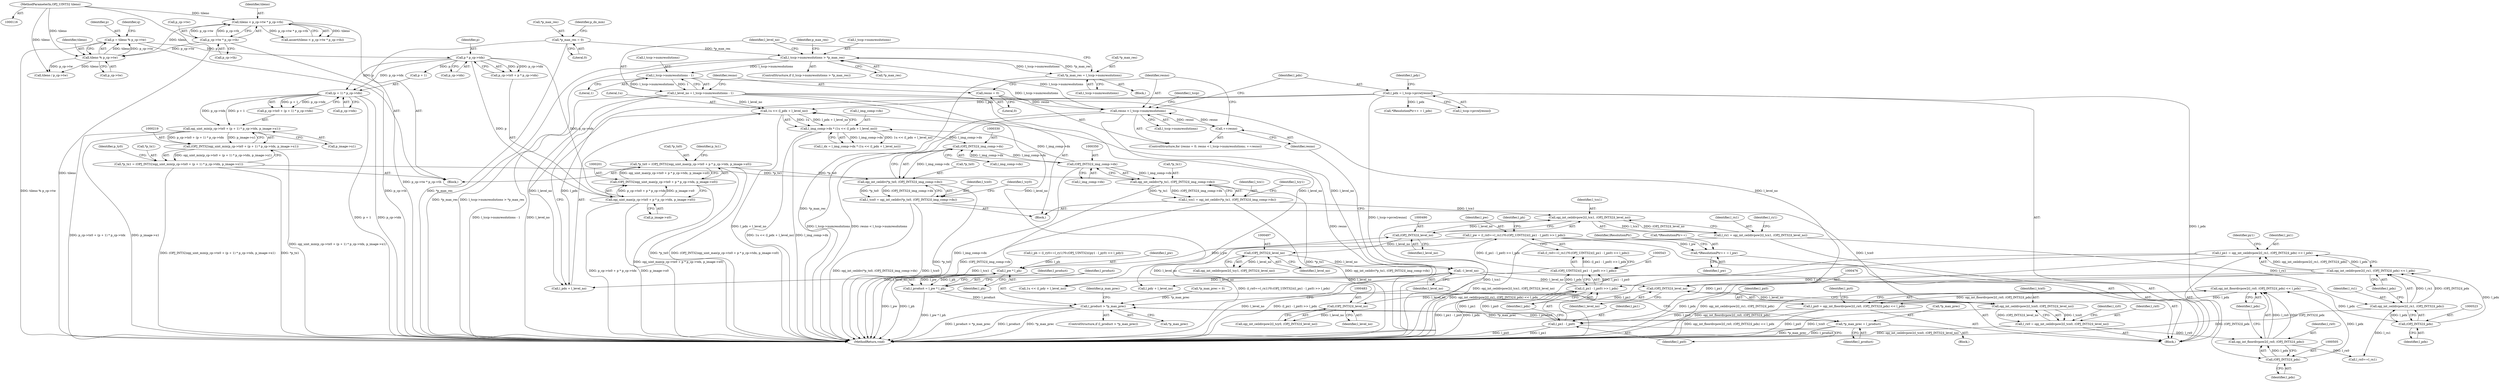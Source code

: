 digraph "0_openjpeg_5d00b719f4b93b1445e6fb4c766b9a9883c57949@integer" {
"1000535" [label="(Call,l_pw = (l_rx0==l_rx1)?0:(OPJ_UINT32)((l_px1 - l_px0) >> l_pdx))"];
"1000542" [label="(Call,(OPJ_UINT32)((l_px1 - l_px0) >> l_pdx))"];
"1000544" [label="(Call,(l_px1 - l_px0) >> l_pdx)"];
"1000545" [label="(Call,l_px1 - l_px0)"];
"1000517" [label="(Call,l_px1 = opj_int_ceildivpow2(l_rx1, (OPJ_INT32)l_pdx) << l_pdx)"];
"1000519" [label="(Call,opj_int_ceildivpow2(l_rx1, (OPJ_INT32)l_pdx) << l_pdx)"];
"1000520" [label="(Call,opj_int_ceildivpow2(l_rx1, (OPJ_INT32)l_pdx))"];
"1000485" [label="(Call,l_rx1 = opj_int_ceildivpow2(l_tcx1, (OPJ_INT32)l_level_no))"];
"1000487" [label="(Call,opj_int_ceildivpow2(l_tcx1, (OPJ_INT32)l_level_no))"];
"1000344" [label="(Call,l_tcx1 = opj_int_ceildiv(*p_tx1, (OPJ_INT32)l_img_comp->dx))"];
"1000346" [label="(Call,opj_int_ceildiv(*p_tx1, (OPJ_INT32)l_img_comp->dx))"];
"1000215" [label="(Call,*p_tx1 = (OPJ_INT32)opj_uint_min(p_cp->tx0 + (p + 1) * p_cp->tdx, p_image->x1))"];
"1000218" [label="(Call,(OPJ_INT32)opj_uint_min(p_cp->tx0 + (p + 1) * p_cp->tdx, p_image->x1))"];
"1000220" [label="(Call,opj_uint_min(p_cp->tx0 + (p + 1) * p_cp->tdx, p_image->x1))"];
"1000225" [label="(Call,(p + 1) * p_cp->tdx)"];
"1000207" [label="(Call,p * p_cp->tdx)"];
"1000183" [label="(Call,p = tileno % p_cp->tw)"];
"1000185" [label="(Call,tileno % p_cp->tw)"];
"1000156" [label="(Call,tileno < p_cp->tw * p_cp->th)"];
"1000119" [label="(MethodParameterIn,OPJ_UINT32 tileno)"];
"1000158" [label="(Call,p_cp->tw * p_cp->th)"];
"1000349" [label="(Call,(OPJ_INT32)l_img_comp->dx)"];
"1000329" [label="(Call,(OPJ_INT32)l_img_comp->dx)"];
"1000425" [label="(Call,l_img_comp->dx * (1u << (l_pdx + l_level_no)))"];
"1000429" [label="(Call,1u << (l_pdx + l_level_no))"];
"1000399" [label="(Call,l_pdx = l_tccp->prcw[resno])"];
"1000588" [label="(Call,--l_level_no)"];
"1000496" [label="(Call,(OPJ_INT32)l_level_no)"];
"1000489" [label="(Call,(OPJ_INT32)l_level_no)"];
"1000482" [label="(Call,(OPJ_INT32)l_level_no)"];
"1000475" [label="(Call,(OPJ_INT32)l_level_no)"];
"1000378" [label="(Call,l_level_no = l_tccp->numresolutions - 1)"];
"1000380" [label="(Call,l_tccp->numresolutions - 1)"];
"1000365" [label="(Call,l_tccp->numresolutions > *p_max_res)"];
"1000389" [label="(Call,resno < l_tccp->numresolutions)"];
"1000386" [label="(Call,resno = 0)"];
"1000394" [label="(Call,++resno)"];
"1000372" [label="(Call,*p_max_res = l_tccp->numresolutions)"];
"1000277" [label="(Call,*p_max_res = 0)"];
"1000522" [label="(Call,(OPJ_INT32)l_pdx)"];
"1000501" [label="(Call,opj_int_floordivpow2(l_rx0, (OPJ_INT32)l_pdx) << l_pdx)"];
"1000502" [label="(Call,opj_int_floordivpow2(l_rx0, (OPJ_INT32)l_pdx))"];
"1000471" [label="(Call,l_rx0 = opj_int_ceildivpow2(l_tcx0, (OPJ_INT32)l_level_no))"];
"1000473" [label="(Call,opj_int_ceildivpow2(l_tcx0, (OPJ_INT32)l_level_no))"];
"1000324" [label="(Call,l_tcx0 = opj_int_ceildiv(*p_tx0, (OPJ_INT32)l_img_comp->dx))"];
"1000326" [label="(Call,opj_int_ceildiv(*p_tx0, (OPJ_INT32)l_img_comp->dx))"];
"1000197" [label="(Call,*p_tx0 = (OPJ_INT32)opj_uint_max(p_cp->tx0 + p * p_cp->tdx, p_image->x0))"];
"1000200" [label="(Call,(OPJ_INT32)opj_uint_max(p_cp->tx0 + p * p_cp->tdx, p_image->x0))"];
"1000202" [label="(Call,opj_uint_max(p_cp->tx0 + p * p_cp->tdx, p_image->x0))"];
"1000504" [label="(Call,(OPJ_INT32)l_pdx)"];
"1000499" [label="(Call,l_px0 = opj_int_floordivpow2(l_rx0, (OPJ_INT32)l_pdx) << l_pdx)"];
"1000563" [label="(Call,*lResolutionPtr++ = l_pw)"];
"1000575" [label="(Call,l_pw * l_ph)"];
"1000573" [label="(Call,l_product = l_pw * l_ph)"];
"1000579" [label="(Call,l_product > *p_max_prec)"];
"1000584" [label="(Call,*p_max_prec = l_product)"];
"1000498" [label="(Identifier,l_level_no)"];
"1000202" [label="(Call,opj_uint_max(p_cp->tx0 + p * p_cp->tdx, p_image->x0))"];
"1000208" [label="(Identifier,p)"];
"1000277" [label="(Call,*p_max_res = 0)"];
"1000212" [label="(Call,p_image->x0)"];
"1000369" [label="(Call,*p_max_res)"];
"1000518" [label="(Identifier,l_px1)"];
"1000364" [label="(ControlStructure,if (l_tccp->numresolutions > *p_max_res))"];
"1000474" [label="(Identifier,l_tcx0)"];
"1000347" [label="(Call,*p_tx1)"];
"1000325" [label="(Identifier,l_tcx0)"];
"1000278" [label="(Call,*p_max_res)"];
"1000197" [label="(Call,*p_tx0 = (OPJ_INT32)opj_uint_max(p_cp->tx0 + p * p_cp->tdx, p_image->x0))"];
"1000399" [label="(Call,l_pdx = l_tccp->prcw[resno])"];
"1000216" [label="(Call,*p_tx1)"];
"1000345" [label="(Identifier,l_tcx1)"];
"1000477" [label="(Identifier,l_level_no)"];
"1000525" [label="(Identifier,l_pdx)"];
"1000581" [label="(Call,*p_max_prec)"];
"1000300" [label="(Block,)"];
"1000584" [label="(Call,*p_max_prec = l_product)"];
"1000519" [label="(Call,opj_int_ceildivpow2(l_rx1, (OPJ_INT32)l_pdx) << l_pdx)"];
"1000365" [label="(Call,l_tccp->numresolutions > *p_max_res)"];
"1000217" [label="(Identifier,p_tx1)"];
"1000371" [label="(Block,)"];
"1000381" [label="(Call,l_tccp->numresolutions)"];
"1000491" [label="(Identifier,l_level_no)"];
"1000475" [label="(Call,(OPJ_INT32)l_level_no)"];
"1000501" [label="(Call,opj_int_floordivpow2(l_rx0, (OPJ_INT32)l_pdx) << l_pdx)"];
"1000585" [label="(Call,*p_max_prec)"];
"1000571" [label="(Identifier,lResolutionPtr)"];
"1000589" [label="(Identifier,l_level_no)"];
"1000489" [label="(Call,(OPJ_INT32)l_level_no)"];
"1000159" [label="(Call,p_cp->tw)"];
"1000564" [label="(Call,*lResolutionPtr++)"];
"1000373" [label="(Call,*p_max_res)"];
"1000396" [label="(Block,)"];
"1000522" [label="(Call,(OPJ_INT32)l_pdx)"];
"1000158" [label="(Call,p_cp->tw * p_cp->th)"];
"1000480" [label="(Call,opj_int_ceildivpow2(l_tcy0, (OPJ_INT32)l_level_no))"];
"1000442" [label="(Call,l_pdy + l_level_no)"];
"1000563" [label="(Call,*lResolutionPtr++ = l_pw)"];
"1000232" [label="(Call,p_image->x1)"];
"1000407" [label="(Identifier,l_pdy)"];
"1000521" [label="(Identifier,l_rx1)"];
"1000119" [label="(MethodParameterIn,OPJ_UINT32 tileno)"];
"1000184" [label="(Identifier,p)"];
"1000503" [label="(Identifier,l_rx0)"];
"1000577" [label="(Identifier,l_ph)"];
"1000479" [label="(Identifier,l_ry0)"];
"1000576" [label="(Identifier,l_pw)"];
"1000588" [label="(Call,--l_level_no)"];
"1000191" [label="(Identifier,q)"];
"1000400" [label="(Identifier,l_pdx)"];
"1000496" [label="(Call,(OPJ_INT32)l_level_no)"];
"1000280" [label="(Literal,0)"];
"1000155" [label="(Call,assert(tileno < p_cp->tw * p_cp->th))"];
"1000579" [label="(Call,l_product > *p_max_prec)"];
"1000388" [label="(Literal,0)"];
"1000375" [label="(Call,l_tccp->numresolutions)"];
"1000499" [label="(Call,l_px0 = opj_int_floordivpow2(l_rx0, (OPJ_INT32)l_pdx) << l_pdx)"];
"1000580" [label="(Identifier,l_product)"];
"1000156" [label="(Call,tileno < p_cp->tw * p_cp->th)"];
"1000413" [label="(Call,*lResolutionPtr++ = l_pdx)"];
"1000429" [label="(Call,1u << (l_pdx + l_level_no))"];
"1000548" [label="(Identifier,l_pdx)"];
"1000485" [label="(Call,l_rx1 = opj_int_ceildivpow2(l_tcx1, (OPJ_INT32)l_level_no))"];
"1000221" [label="(Call,p_cp->tx0 + (p + 1) * p_cp->tdx)"];
"1000494" [label="(Call,opj_int_ceildivpow2(l_tcy1, (OPJ_INT32)l_level_no))"];
"1000426" [label="(Call,l_img_comp->dx)"];
"1000586" [label="(Identifier,p_max_prec)"];
"1000471" [label="(Call,l_rx0 = opj_int_ceildivpow2(l_tcx0, (OPJ_INT32)l_level_no))"];
"1000506" [label="(Identifier,l_pdx)"];
"1000380" [label="(Call,l_tccp->numresolutions - 1)"];
"1000488" [label="(Identifier,l_tcx1)"];
"1000578" [label="(ControlStructure,if (l_product > *p_max_prec))"];
"1000384" [label="(Literal,1)"];
"1000346" [label="(Call,opj_int_ceildiv(*p_tx1, (OPJ_INT32)l_img_comp->dx))"];
"1000387" [label="(Identifier,resno)"];
"1000587" [label="(Identifier,l_product)"];
"1000567" [label="(Identifier,l_pw)"];
"1000162" [label="(Call,p_cp->th)"];
"1000220" [label="(Call,opj_uint_min(p_cp->tx0 + (p + 1) * p_cp->tdx, p_image->x1))"];
"1000486" [label="(Identifier,l_rx1)"];
"1000344" [label="(Call,l_tcx1 = opj_int_ceildiv(*p_tx1, (OPJ_INT32)l_img_comp->dx))"];
"1000524" [label="(Identifier,l_pdx)"];
"1000207" [label="(Call,p * p_cp->tdx)"];
"1000349" [label="(Call,(OPJ_INT32)l_img_comp->dx)"];
"1000423" [label="(Call,l_dx = l_img_comp->dx * (1u << (l_pdx + l_level_no)))"];
"1000331" [label="(Call,l_img_comp->dx)"];
"1000546" [label="(Identifier,l_px1)"];
"1000225" [label="(Call,(p + 1) * p_cp->tdx)"];
"1000547" [label="(Identifier,l_px0)"];
"1000537" [label="(Call,(l_rx0==l_rx1)?0:(OPJ_UINT32)((l_px1 - l_px0) >> l_pdx))"];
"1000473" [label="(Call,opj_int_ceildivpow2(l_tcx0, (OPJ_INT32)l_level_no))"];
"1000215" [label="(Call,*p_tx1 = (OPJ_INT32)opj_uint_min(p_cp->tx0 + (p + 1) * p_cp->tdx, p_image->x1))"];
"1000425" [label="(Call,l_img_comp->dx * (1u << (l_pdx + l_level_no)))"];
"1000484" [label="(Identifier,l_level_no)"];
"1000482" [label="(Call,(OPJ_INT32)l_level_no)"];
"1000583" [label="(Block,)"];
"1000203" [label="(Call,p_cp->tx0 + p * p_cp->tdx)"];
"1000157" [label="(Identifier,tileno)"];
"1000504" [label="(Call,(OPJ_INT32)l_pdx)"];
"1000502" [label="(Call,opj_int_floordivpow2(l_rx0, (OPJ_INT32)l_pdx))"];
"1000536" [label="(Identifier,l_pw)"];
"1000507" [label="(Identifier,l_pdx)"];
"1000549" [label="(Call,l_ph = (l_ry0==l_ry1)?0:(OPJ_UINT32)((py1 - l_py0) >> l_pdy))"];
"1000192" [label="(Call,tileno / p_cp->tw)"];
"1000401" [label="(Call,l_tccp->prcw[resno])"];
"1000379" [label="(Identifier,l_level_no)"];
"1000500" [label="(Identifier,l_px0)"];
"1000594" [label="(MethodReturn,void)"];
"1000520" [label="(Call,opj_int_ceildivpow2(l_rx1, (OPJ_INT32)l_pdx))"];
"1000183" [label="(Call,p = tileno % p_cp->tw)"];
"1000390" [label="(Identifier,resno)"];
"1000129" [label="(Block,)"];
"1000378" [label="(Call,l_level_no = l_tccp->numresolutions - 1)"];
"1000440" [label="(Call,1u << (l_pdy + l_level_no))"];
"1000372" [label="(Call,*p_max_res = l_tccp->numresolutions)"];
"1000535" [label="(Call,l_pw = (l_rx0==l_rx1)?0:(OPJ_UINT32)((l_px1 - l_px0) >> l_pdx))"];
"1000200" [label="(Call,(OPJ_INT32)opj_uint_max(p_cp->tx0 + p * p_cp->tdx, p_image->x0))"];
"1000575" [label="(Call,l_pw * l_ph)"];
"1000329" [label="(Call,(OPJ_INT32)l_img_comp->dx)"];
"1000487" [label="(Call,opj_int_ceildivpow2(l_tcx1, (OPJ_INT32)l_level_no))"];
"1000185" [label="(Call,tileno % p_cp->tw)"];
"1000209" [label="(Call,p_cp->tdx)"];
"1000395" [label="(Identifier,resno)"];
"1000394" [label="(Call,++resno)"];
"1000573" [label="(Call,l_product = l_pw * l_ph)"];
"1000385" [label="(ControlStructure,for (resno = 0; resno < l_tccp->numresolutions; ++resno))"];
"1000545" [label="(Call,l_px1 - l_px0)"];
"1000591" [label="(Identifier,l_tccp)"];
"1000273" [label="(Call,*p_max_prec = 0)"];
"1000283" [label="(Identifier,p_dx_min)"];
"1000351" [label="(Call,l_img_comp->dx)"];
"1000391" [label="(Call,l_tccp->numresolutions)"];
"1000542" [label="(Call,(OPJ_UINT32)((l_px1 - l_px0) >> l_pdx))"];
"1000527" [label="(Identifier,py1)"];
"1000374" [label="(Identifier,p_max_res)"];
"1000324" [label="(Call,l_tcx0 = opj_int_ceildiv(*p_tx0, (OPJ_INT32)l_img_comp->dx))"];
"1000327" [label="(Call,*p_tx0)"];
"1000218" [label="(Call,(OPJ_INT32)opj_uint_min(p_cp->tx0 + (p + 1) * p_cp->tdx, p_image->x1))"];
"1000326" [label="(Call,opj_int_ceildiv(*p_tx0, (OPJ_INT32)l_img_comp->dx))"];
"1000187" [label="(Call,p_cp->tw)"];
"1000493" [label="(Identifier,l_ry1)"];
"1000544" [label="(Call,(l_px1 - l_px0) >> l_pdx)"];
"1000237" [label="(Identifier,p_ty0)"];
"1000355" [label="(Identifier,l_tcy1)"];
"1000574" [label="(Identifier,l_product)"];
"1000431" [label="(Call,l_pdx + l_level_no)"];
"1000389" [label="(Call,resno < l_tccp->numresolutions)"];
"1000472" [label="(Identifier,l_rx0)"];
"1000538" [label="(Call,l_rx0==l_rx1)"];
"1000366" [label="(Call,l_tccp->numresolutions)"];
"1000509" [label="(Identifier,l_py0)"];
"1000335" [label="(Identifier,l_tcy0)"];
"1000229" [label="(Call,p_cp->tdx)"];
"1000550" [label="(Identifier,l_ph)"];
"1000517" [label="(Call,l_px1 = opj_int_ceildivpow2(l_rx1, (OPJ_INT32)l_pdx) << l_pdx)"];
"1000198" [label="(Call,*p_tx0)"];
"1000226" [label="(Call,p + 1)"];
"1000430" [label="(Literal,1u)"];
"1000386" [label="(Call,resno = 0)"];
"1000186" [label="(Identifier,tileno)"];
"1000535" -> "1000396"  [label="AST: "];
"1000535" -> "1000537"  [label="CFG: "];
"1000536" -> "1000535"  [label="AST: "];
"1000537" -> "1000535"  [label="AST: "];
"1000550" -> "1000535"  [label="CFG: "];
"1000535" -> "1000594"  [label="DDG: (l_rx0==l_rx1)?0:(OPJ_UINT32)((l_px1 - l_px0) >> l_pdx)"];
"1000542" -> "1000535"  [label="DDG: (l_px1 - l_px0) >> l_pdx"];
"1000535" -> "1000563"  [label="DDG: l_pw"];
"1000535" -> "1000575"  [label="DDG: l_pw"];
"1000542" -> "1000537"  [label="AST: "];
"1000542" -> "1000544"  [label="CFG: "];
"1000543" -> "1000542"  [label="AST: "];
"1000544" -> "1000542"  [label="AST: "];
"1000537" -> "1000542"  [label="CFG: "];
"1000542" -> "1000594"  [label="DDG: (l_px1 - l_px0) >> l_pdx"];
"1000542" -> "1000537"  [label="DDG: (l_px1 - l_px0) >> l_pdx"];
"1000544" -> "1000542"  [label="DDG: l_px1 - l_px0"];
"1000544" -> "1000542"  [label="DDG: l_pdx"];
"1000544" -> "1000548"  [label="CFG: "];
"1000545" -> "1000544"  [label="AST: "];
"1000548" -> "1000544"  [label="AST: "];
"1000544" -> "1000594"  [label="DDG: l_pdx"];
"1000544" -> "1000594"  [label="DDG: l_px1 - l_px0"];
"1000545" -> "1000544"  [label="DDG: l_px1"];
"1000545" -> "1000544"  [label="DDG: l_px0"];
"1000519" -> "1000544"  [label="DDG: l_pdx"];
"1000545" -> "1000547"  [label="CFG: "];
"1000546" -> "1000545"  [label="AST: "];
"1000547" -> "1000545"  [label="AST: "];
"1000548" -> "1000545"  [label="CFG: "];
"1000545" -> "1000594"  [label="DDG: l_px1"];
"1000545" -> "1000594"  [label="DDG: l_px0"];
"1000517" -> "1000545"  [label="DDG: l_px1"];
"1000499" -> "1000545"  [label="DDG: l_px0"];
"1000517" -> "1000396"  [label="AST: "];
"1000517" -> "1000519"  [label="CFG: "];
"1000518" -> "1000517"  [label="AST: "];
"1000519" -> "1000517"  [label="AST: "];
"1000527" -> "1000517"  [label="CFG: "];
"1000517" -> "1000594"  [label="DDG: opj_int_ceildivpow2(l_rx1, (OPJ_INT32)l_pdx) << l_pdx"];
"1000517" -> "1000594"  [label="DDG: l_px1"];
"1000519" -> "1000517"  [label="DDG: opj_int_ceildivpow2(l_rx1, (OPJ_INT32)l_pdx)"];
"1000519" -> "1000517"  [label="DDG: l_pdx"];
"1000519" -> "1000525"  [label="CFG: "];
"1000520" -> "1000519"  [label="AST: "];
"1000525" -> "1000519"  [label="AST: "];
"1000519" -> "1000594"  [label="DDG: l_pdx"];
"1000519" -> "1000594"  [label="DDG: opj_int_ceildivpow2(l_rx1, (OPJ_INT32)l_pdx)"];
"1000520" -> "1000519"  [label="DDG: l_rx1"];
"1000520" -> "1000519"  [label="DDG: (OPJ_INT32)l_pdx"];
"1000522" -> "1000519"  [label="DDG: l_pdx"];
"1000520" -> "1000522"  [label="CFG: "];
"1000521" -> "1000520"  [label="AST: "];
"1000522" -> "1000520"  [label="AST: "];
"1000525" -> "1000520"  [label="CFG: "];
"1000520" -> "1000594"  [label="DDG: (OPJ_INT32)l_pdx"];
"1000485" -> "1000520"  [label="DDG: l_rx1"];
"1000522" -> "1000520"  [label="DDG: l_pdx"];
"1000520" -> "1000538"  [label="DDG: l_rx1"];
"1000485" -> "1000396"  [label="AST: "];
"1000485" -> "1000487"  [label="CFG: "];
"1000486" -> "1000485"  [label="AST: "];
"1000487" -> "1000485"  [label="AST: "];
"1000493" -> "1000485"  [label="CFG: "];
"1000485" -> "1000594"  [label="DDG: opj_int_ceildivpow2(l_tcx1, (OPJ_INT32)l_level_no)"];
"1000487" -> "1000485"  [label="DDG: l_tcx1"];
"1000487" -> "1000485"  [label="DDG: (OPJ_INT32)l_level_no"];
"1000487" -> "1000489"  [label="CFG: "];
"1000488" -> "1000487"  [label="AST: "];
"1000489" -> "1000487"  [label="AST: "];
"1000487" -> "1000594"  [label="DDG: l_tcx1"];
"1000344" -> "1000487"  [label="DDG: l_tcx1"];
"1000489" -> "1000487"  [label="DDG: l_level_no"];
"1000344" -> "1000300"  [label="AST: "];
"1000344" -> "1000346"  [label="CFG: "];
"1000345" -> "1000344"  [label="AST: "];
"1000346" -> "1000344"  [label="AST: "];
"1000355" -> "1000344"  [label="CFG: "];
"1000344" -> "1000594"  [label="DDG: opj_int_ceildiv(*p_tx1, (OPJ_INT32)l_img_comp->dx)"];
"1000344" -> "1000594"  [label="DDG: l_tcx1"];
"1000346" -> "1000344"  [label="DDG: *p_tx1"];
"1000346" -> "1000344"  [label="DDG: (OPJ_INT32)l_img_comp->dx"];
"1000346" -> "1000349"  [label="CFG: "];
"1000347" -> "1000346"  [label="AST: "];
"1000349" -> "1000346"  [label="AST: "];
"1000346" -> "1000594"  [label="DDG: (OPJ_INT32)l_img_comp->dx"];
"1000346" -> "1000594"  [label="DDG: *p_tx1"];
"1000215" -> "1000346"  [label="DDG: *p_tx1"];
"1000349" -> "1000346"  [label="DDG: l_img_comp->dx"];
"1000215" -> "1000129"  [label="AST: "];
"1000215" -> "1000218"  [label="CFG: "];
"1000216" -> "1000215"  [label="AST: "];
"1000218" -> "1000215"  [label="AST: "];
"1000237" -> "1000215"  [label="CFG: "];
"1000215" -> "1000594"  [label="DDG: *p_tx1"];
"1000215" -> "1000594"  [label="DDG: (OPJ_INT32)opj_uint_min(p_cp->tx0 + (p + 1) * p_cp->tdx, p_image->x1)"];
"1000218" -> "1000215"  [label="DDG: opj_uint_min(p_cp->tx0 + (p + 1) * p_cp->tdx, p_image->x1)"];
"1000218" -> "1000220"  [label="CFG: "];
"1000219" -> "1000218"  [label="AST: "];
"1000220" -> "1000218"  [label="AST: "];
"1000218" -> "1000594"  [label="DDG: opj_uint_min(p_cp->tx0 + (p + 1) * p_cp->tdx, p_image->x1)"];
"1000220" -> "1000218"  [label="DDG: p_cp->tx0 + (p + 1) * p_cp->tdx"];
"1000220" -> "1000218"  [label="DDG: p_image->x1"];
"1000220" -> "1000232"  [label="CFG: "];
"1000221" -> "1000220"  [label="AST: "];
"1000232" -> "1000220"  [label="AST: "];
"1000220" -> "1000594"  [label="DDG: p_cp->tx0 + (p + 1) * p_cp->tdx"];
"1000220" -> "1000594"  [label="DDG: p_image->x1"];
"1000225" -> "1000220"  [label="DDG: p + 1"];
"1000225" -> "1000220"  [label="DDG: p_cp->tdx"];
"1000225" -> "1000221"  [label="AST: "];
"1000225" -> "1000229"  [label="CFG: "];
"1000226" -> "1000225"  [label="AST: "];
"1000229" -> "1000225"  [label="AST: "];
"1000221" -> "1000225"  [label="CFG: "];
"1000225" -> "1000594"  [label="DDG: p + 1"];
"1000225" -> "1000594"  [label="DDG: p_cp->tdx"];
"1000225" -> "1000221"  [label="DDG: p + 1"];
"1000225" -> "1000221"  [label="DDG: p_cp->tdx"];
"1000207" -> "1000225"  [label="DDG: p"];
"1000207" -> "1000225"  [label="DDG: p_cp->tdx"];
"1000207" -> "1000203"  [label="AST: "];
"1000207" -> "1000209"  [label="CFG: "];
"1000208" -> "1000207"  [label="AST: "];
"1000209" -> "1000207"  [label="AST: "];
"1000203" -> "1000207"  [label="CFG: "];
"1000207" -> "1000202"  [label="DDG: p"];
"1000207" -> "1000202"  [label="DDG: p_cp->tdx"];
"1000207" -> "1000203"  [label="DDG: p"];
"1000207" -> "1000203"  [label="DDG: p_cp->tdx"];
"1000183" -> "1000207"  [label="DDG: p"];
"1000207" -> "1000226"  [label="DDG: p"];
"1000183" -> "1000129"  [label="AST: "];
"1000183" -> "1000185"  [label="CFG: "];
"1000184" -> "1000183"  [label="AST: "];
"1000185" -> "1000183"  [label="AST: "];
"1000191" -> "1000183"  [label="CFG: "];
"1000183" -> "1000594"  [label="DDG: tileno % p_cp->tw"];
"1000185" -> "1000183"  [label="DDG: tileno"];
"1000185" -> "1000183"  [label="DDG: p_cp->tw"];
"1000185" -> "1000187"  [label="CFG: "];
"1000186" -> "1000185"  [label="AST: "];
"1000187" -> "1000185"  [label="AST: "];
"1000156" -> "1000185"  [label="DDG: tileno"];
"1000119" -> "1000185"  [label="DDG: tileno"];
"1000158" -> "1000185"  [label="DDG: p_cp->tw"];
"1000185" -> "1000192"  [label="DDG: tileno"];
"1000185" -> "1000192"  [label="DDG: p_cp->tw"];
"1000156" -> "1000155"  [label="AST: "];
"1000156" -> "1000158"  [label="CFG: "];
"1000157" -> "1000156"  [label="AST: "];
"1000158" -> "1000156"  [label="AST: "];
"1000155" -> "1000156"  [label="CFG: "];
"1000156" -> "1000594"  [label="DDG: p_cp->tw * p_cp->th"];
"1000156" -> "1000155"  [label="DDG: tileno"];
"1000156" -> "1000155"  [label="DDG: p_cp->tw * p_cp->th"];
"1000119" -> "1000156"  [label="DDG: tileno"];
"1000158" -> "1000156"  [label="DDG: p_cp->tw"];
"1000158" -> "1000156"  [label="DDG: p_cp->th"];
"1000119" -> "1000116"  [label="AST: "];
"1000119" -> "1000594"  [label="DDG: tileno"];
"1000119" -> "1000192"  [label="DDG: tileno"];
"1000158" -> "1000162"  [label="CFG: "];
"1000159" -> "1000158"  [label="AST: "];
"1000162" -> "1000158"  [label="AST: "];
"1000158" -> "1000594"  [label="DDG: p_cp->th"];
"1000349" -> "1000351"  [label="CFG: "];
"1000350" -> "1000349"  [label="AST: "];
"1000351" -> "1000349"  [label="AST: "];
"1000349" -> "1000594"  [label="DDG: l_img_comp->dx"];
"1000349" -> "1000329"  [label="DDG: l_img_comp->dx"];
"1000329" -> "1000349"  [label="DDG: l_img_comp->dx"];
"1000349" -> "1000425"  [label="DDG: l_img_comp->dx"];
"1000329" -> "1000326"  [label="AST: "];
"1000329" -> "1000331"  [label="CFG: "];
"1000330" -> "1000329"  [label="AST: "];
"1000331" -> "1000329"  [label="AST: "];
"1000326" -> "1000329"  [label="CFG: "];
"1000329" -> "1000326"  [label="DDG: l_img_comp->dx"];
"1000425" -> "1000329"  [label="DDG: l_img_comp->dx"];
"1000425" -> "1000423"  [label="AST: "];
"1000425" -> "1000429"  [label="CFG: "];
"1000426" -> "1000425"  [label="AST: "];
"1000429" -> "1000425"  [label="AST: "];
"1000423" -> "1000425"  [label="CFG: "];
"1000425" -> "1000594"  [label="DDG: l_img_comp->dx"];
"1000425" -> "1000594"  [label="DDG: 1u << (l_pdx + l_level_no)"];
"1000425" -> "1000423"  [label="DDG: l_img_comp->dx"];
"1000425" -> "1000423"  [label="DDG: 1u << (l_pdx + l_level_no)"];
"1000429" -> "1000425"  [label="DDG: 1u"];
"1000429" -> "1000425"  [label="DDG: l_pdx + l_level_no"];
"1000429" -> "1000431"  [label="CFG: "];
"1000430" -> "1000429"  [label="AST: "];
"1000431" -> "1000429"  [label="AST: "];
"1000429" -> "1000594"  [label="DDG: l_pdx + l_level_no"];
"1000399" -> "1000429"  [label="DDG: l_pdx"];
"1000588" -> "1000429"  [label="DDG: l_level_no"];
"1000378" -> "1000429"  [label="DDG: l_level_no"];
"1000399" -> "1000396"  [label="AST: "];
"1000399" -> "1000401"  [label="CFG: "];
"1000400" -> "1000399"  [label="AST: "];
"1000401" -> "1000399"  [label="AST: "];
"1000407" -> "1000399"  [label="CFG: "];
"1000399" -> "1000594"  [label="DDG: l_tccp->prcw[resno]"];
"1000399" -> "1000413"  [label="DDG: l_pdx"];
"1000399" -> "1000431"  [label="DDG: l_pdx"];
"1000399" -> "1000504"  [label="DDG: l_pdx"];
"1000588" -> "1000396"  [label="AST: "];
"1000588" -> "1000589"  [label="CFG: "];
"1000589" -> "1000588"  [label="AST: "];
"1000395" -> "1000588"  [label="CFG: "];
"1000588" -> "1000594"  [label="DDG: l_level_no"];
"1000588" -> "1000431"  [label="DDG: l_level_no"];
"1000588" -> "1000440"  [label="DDG: l_level_no"];
"1000588" -> "1000442"  [label="DDG: l_level_no"];
"1000588" -> "1000475"  [label="DDG: l_level_no"];
"1000496" -> "1000588"  [label="DDG: l_level_no"];
"1000496" -> "1000494"  [label="AST: "];
"1000496" -> "1000498"  [label="CFG: "];
"1000497" -> "1000496"  [label="AST: "];
"1000498" -> "1000496"  [label="AST: "];
"1000494" -> "1000496"  [label="CFG: "];
"1000496" -> "1000494"  [label="DDG: l_level_no"];
"1000489" -> "1000496"  [label="DDG: l_level_no"];
"1000489" -> "1000491"  [label="CFG: "];
"1000490" -> "1000489"  [label="AST: "];
"1000491" -> "1000489"  [label="AST: "];
"1000482" -> "1000489"  [label="DDG: l_level_no"];
"1000482" -> "1000480"  [label="AST: "];
"1000482" -> "1000484"  [label="CFG: "];
"1000483" -> "1000482"  [label="AST: "];
"1000484" -> "1000482"  [label="AST: "];
"1000480" -> "1000482"  [label="CFG: "];
"1000482" -> "1000480"  [label="DDG: l_level_no"];
"1000475" -> "1000482"  [label="DDG: l_level_no"];
"1000475" -> "1000473"  [label="AST: "];
"1000475" -> "1000477"  [label="CFG: "];
"1000476" -> "1000475"  [label="AST: "];
"1000477" -> "1000475"  [label="AST: "];
"1000473" -> "1000475"  [label="CFG: "];
"1000475" -> "1000473"  [label="DDG: l_level_no"];
"1000378" -> "1000475"  [label="DDG: l_level_no"];
"1000378" -> "1000300"  [label="AST: "];
"1000378" -> "1000380"  [label="CFG: "];
"1000379" -> "1000378"  [label="AST: "];
"1000380" -> "1000378"  [label="AST: "];
"1000387" -> "1000378"  [label="CFG: "];
"1000378" -> "1000594"  [label="DDG: l_tccp->numresolutions - 1"];
"1000378" -> "1000594"  [label="DDG: l_level_no"];
"1000380" -> "1000378"  [label="DDG: l_tccp->numresolutions"];
"1000380" -> "1000378"  [label="DDG: 1"];
"1000378" -> "1000431"  [label="DDG: l_level_no"];
"1000378" -> "1000440"  [label="DDG: l_level_no"];
"1000378" -> "1000442"  [label="DDG: l_level_no"];
"1000380" -> "1000384"  [label="CFG: "];
"1000381" -> "1000380"  [label="AST: "];
"1000384" -> "1000380"  [label="AST: "];
"1000365" -> "1000380"  [label="DDG: l_tccp->numresolutions"];
"1000380" -> "1000389"  [label="DDG: l_tccp->numresolutions"];
"1000365" -> "1000364"  [label="AST: "];
"1000365" -> "1000369"  [label="CFG: "];
"1000366" -> "1000365"  [label="AST: "];
"1000369" -> "1000365"  [label="AST: "];
"1000374" -> "1000365"  [label="CFG: "];
"1000379" -> "1000365"  [label="CFG: "];
"1000365" -> "1000594"  [label="DDG: l_tccp->numresolutions > *p_max_res"];
"1000365" -> "1000594"  [label="DDG: *p_max_res"];
"1000389" -> "1000365"  [label="DDG: l_tccp->numresolutions"];
"1000372" -> "1000365"  [label="DDG: *p_max_res"];
"1000277" -> "1000365"  [label="DDG: *p_max_res"];
"1000365" -> "1000372"  [label="DDG: l_tccp->numresolutions"];
"1000389" -> "1000385"  [label="AST: "];
"1000389" -> "1000391"  [label="CFG: "];
"1000390" -> "1000389"  [label="AST: "];
"1000391" -> "1000389"  [label="AST: "];
"1000400" -> "1000389"  [label="CFG: "];
"1000591" -> "1000389"  [label="CFG: "];
"1000389" -> "1000594"  [label="DDG: resno < l_tccp->numresolutions"];
"1000389" -> "1000594"  [label="DDG: resno"];
"1000389" -> "1000594"  [label="DDG: l_tccp->numresolutions"];
"1000386" -> "1000389"  [label="DDG: resno"];
"1000394" -> "1000389"  [label="DDG: resno"];
"1000389" -> "1000394"  [label="DDG: resno"];
"1000386" -> "1000385"  [label="AST: "];
"1000386" -> "1000388"  [label="CFG: "];
"1000387" -> "1000386"  [label="AST: "];
"1000388" -> "1000386"  [label="AST: "];
"1000390" -> "1000386"  [label="CFG: "];
"1000394" -> "1000385"  [label="AST: "];
"1000394" -> "1000395"  [label="CFG: "];
"1000395" -> "1000394"  [label="AST: "];
"1000390" -> "1000394"  [label="CFG: "];
"1000372" -> "1000371"  [label="AST: "];
"1000372" -> "1000375"  [label="CFG: "];
"1000373" -> "1000372"  [label="AST: "];
"1000375" -> "1000372"  [label="AST: "];
"1000379" -> "1000372"  [label="CFG: "];
"1000372" -> "1000594"  [label="DDG: *p_max_res"];
"1000277" -> "1000129"  [label="AST: "];
"1000277" -> "1000280"  [label="CFG: "];
"1000278" -> "1000277"  [label="AST: "];
"1000280" -> "1000277"  [label="AST: "];
"1000283" -> "1000277"  [label="CFG: "];
"1000277" -> "1000594"  [label="DDG: *p_max_res"];
"1000522" -> "1000524"  [label="CFG: "];
"1000523" -> "1000522"  [label="AST: "];
"1000524" -> "1000522"  [label="AST: "];
"1000501" -> "1000522"  [label="DDG: l_pdx"];
"1000501" -> "1000499"  [label="AST: "];
"1000501" -> "1000507"  [label="CFG: "];
"1000502" -> "1000501"  [label="AST: "];
"1000507" -> "1000501"  [label="AST: "];
"1000499" -> "1000501"  [label="CFG: "];
"1000501" -> "1000594"  [label="DDG: opj_int_floordivpow2(l_rx0, (OPJ_INT32)l_pdx)"];
"1000501" -> "1000499"  [label="DDG: opj_int_floordivpow2(l_rx0, (OPJ_INT32)l_pdx)"];
"1000501" -> "1000499"  [label="DDG: l_pdx"];
"1000502" -> "1000501"  [label="DDG: l_rx0"];
"1000502" -> "1000501"  [label="DDG: (OPJ_INT32)l_pdx"];
"1000504" -> "1000501"  [label="DDG: l_pdx"];
"1000502" -> "1000504"  [label="CFG: "];
"1000503" -> "1000502"  [label="AST: "];
"1000504" -> "1000502"  [label="AST: "];
"1000507" -> "1000502"  [label="CFG: "];
"1000471" -> "1000502"  [label="DDG: l_rx0"];
"1000504" -> "1000502"  [label="DDG: l_pdx"];
"1000502" -> "1000538"  [label="DDG: l_rx0"];
"1000471" -> "1000396"  [label="AST: "];
"1000471" -> "1000473"  [label="CFG: "];
"1000472" -> "1000471"  [label="AST: "];
"1000473" -> "1000471"  [label="AST: "];
"1000479" -> "1000471"  [label="CFG: "];
"1000471" -> "1000594"  [label="DDG: opj_int_ceildivpow2(l_tcx0, (OPJ_INT32)l_level_no)"];
"1000473" -> "1000471"  [label="DDG: l_tcx0"];
"1000473" -> "1000471"  [label="DDG: (OPJ_INT32)l_level_no"];
"1000474" -> "1000473"  [label="AST: "];
"1000473" -> "1000594"  [label="DDG: l_tcx0"];
"1000324" -> "1000473"  [label="DDG: l_tcx0"];
"1000324" -> "1000300"  [label="AST: "];
"1000324" -> "1000326"  [label="CFG: "];
"1000325" -> "1000324"  [label="AST: "];
"1000326" -> "1000324"  [label="AST: "];
"1000335" -> "1000324"  [label="CFG: "];
"1000324" -> "1000594"  [label="DDG: opj_int_ceildiv(*p_tx0, (OPJ_INT32)l_img_comp->dx)"];
"1000324" -> "1000594"  [label="DDG: l_tcx0"];
"1000326" -> "1000324"  [label="DDG: *p_tx0"];
"1000326" -> "1000324"  [label="DDG: (OPJ_INT32)l_img_comp->dx"];
"1000327" -> "1000326"  [label="AST: "];
"1000326" -> "1000594"  [label="DDG: *p_tx0"];
"1000197" -> "1000326"  [label="DDG: *p_tx0"];
"1000197" -> "1000129"  [label="AST: "];
"1000197" -> "1000200"  [label="CFG: "];
"1000198" -> "1000197"  [label="AST: "];
"1000200" -> "1000197"  [label="AST: "];
"1000217" -> "1000197"  [label="CFG: "];
"1000197" -> "1000594"  [label="DDG: (OPJ_INT32)opj_uint_max(p_cp->tx0 + p * p_cp->tdx, p_image->x0)"];
"1000197" -> "1000594"  [label="DDG: *p_tx0"];
"1000200" -> "1000197"  [label="DDG: opj_uint_max(p_cp->tx0 + p * p_cp->tdx, p_image->x0)"];
"1000200" -> "1000202"  [label="CFG: "];
"1000201" -> "1000200"  [label="AST: "];
"1000202" -> "1000200"  [label="AST: "];
"1000200" -> "1000594"  [label="DDG: opj_uint_max(p_cp->tx0 + p * p_cp->tdx, p_image->x0)"];
"1000202" -> "1000200"  [label="DDG: p_cp->tx0 + p * p_cp->tdx"];
"1000202" -> "1000200"  [label="DDG: p_image->x0"];
"1000202" -> "1000212"  [label="CFG: "];
"1000203" -> "1000202"  [label="AST: "];
"1000212" -> "1000202"  [label="AST: "];
"1000202" -> "1000594"  [label="DDG: p_cp->tx0 + p * p_cp->tdx"];
"1000202" -> "1000594"  [label="DDG: p_image->x0"];
"1000504" -> "1000506"  [label="CFG: "];
"1000505" -> "1000504"  [label="AST: "];
"1000506" -> "1000504"  [label="AST: "];
"1000499" -> "1000396"  [label="AST: "];
"1000500" -> "1000499"  [label="AST: "];
"1000509" -> "1000499"  [label="CFG: "];
"1000499" -> "1000594"  [label="DDG: l_px0"];
"1000499" -> "1000594"  [label="DDG: opj_int_floordivpow2(l_rx0, (OPJ_INT32)l_pdx) << l_pdx"];
"1000563" -> "1000396"  [label="AST: "];
"1000563" -> "1000567"  [label="CFG: "];
"1000564" -> "1000563"  [label="AST: "];
"1000567" -> "1000563"  [label="AST: "];
"1000571" -> "1000563"  [label="CFG: "];
"1000575" -> "1000573"  [label="AST: "];
"1000575" -> "1000577"  [label="CFG: "];
"1000576" -> "1000575"  [label="AST: "];
"1000577" -> "1000575"  [label="AST: "];
"1000573" -> "1000575"  [label="CFG: "];
"1000575" -> "1000594"  [label="DDG: l_ph"];
"1000575" -> "1000594"  [label="DDG: l_pw"];
"1000575" -> "1000573"  [label="DDG: l_pw"];
"1000575" -> "1000573"  [label="DDG: l_ph"];
"1000549" -> "1000575"  [label="DDG: l_ph"];
"1000573" -> "1000396"  [label="AST: "];
"1000574" -> "1000573"  [label="AST: "];
"1000580" -> "1000573"  [label="CFG: "];
"1000573" -> "1000594"  [label="DDG: l_pw * l_ph"];
"1000573" -> "1000579"  [label="DDG: l_product"];
"1000579" -> "1000578"  [label="AST: "];
"1000579" -> "1000581"  [label="CFG: "];
"1000580" -> "1000579"  [label="AST: "];
"1000581" -> "1000579"  [label="AST: "];
"1000586" -> "1000579"  [label="CFG: "];
"1000589" -> "1000579"  [label="CFG: "];
"1000579" -> "1000594"  [label="DDG: l_product > *p_max_prec"];
"1000579" -> "1000594"  [label="DDG: l_product"];
"1000579" -> "1000594"  [label="DDG: *p_max_prec"];
"1000273" -> "1000579"  [label="DDG: *p_max_prec"];
"1000584" -> "1000579"  [label="DDG: *p_max_prec"];
"1000579" -> "1000584"  [label="DDG: l_product"];
"1000584" -> "1000583"  [label="AST: "];
"1000584" -> "1000587"  [label="CFG: "];
"1000585" -> "1000584"  [label="AST: "];
"1000587" -> "1000584"  [label="AST: "];
"1000589" -> "1000584"  [label="CFG: "];
"1000584" -> "1000594"  [label="DDG: l_product"];
"1000584" -> "1000594"  [label="DDG: *p_max_prec"];
}
